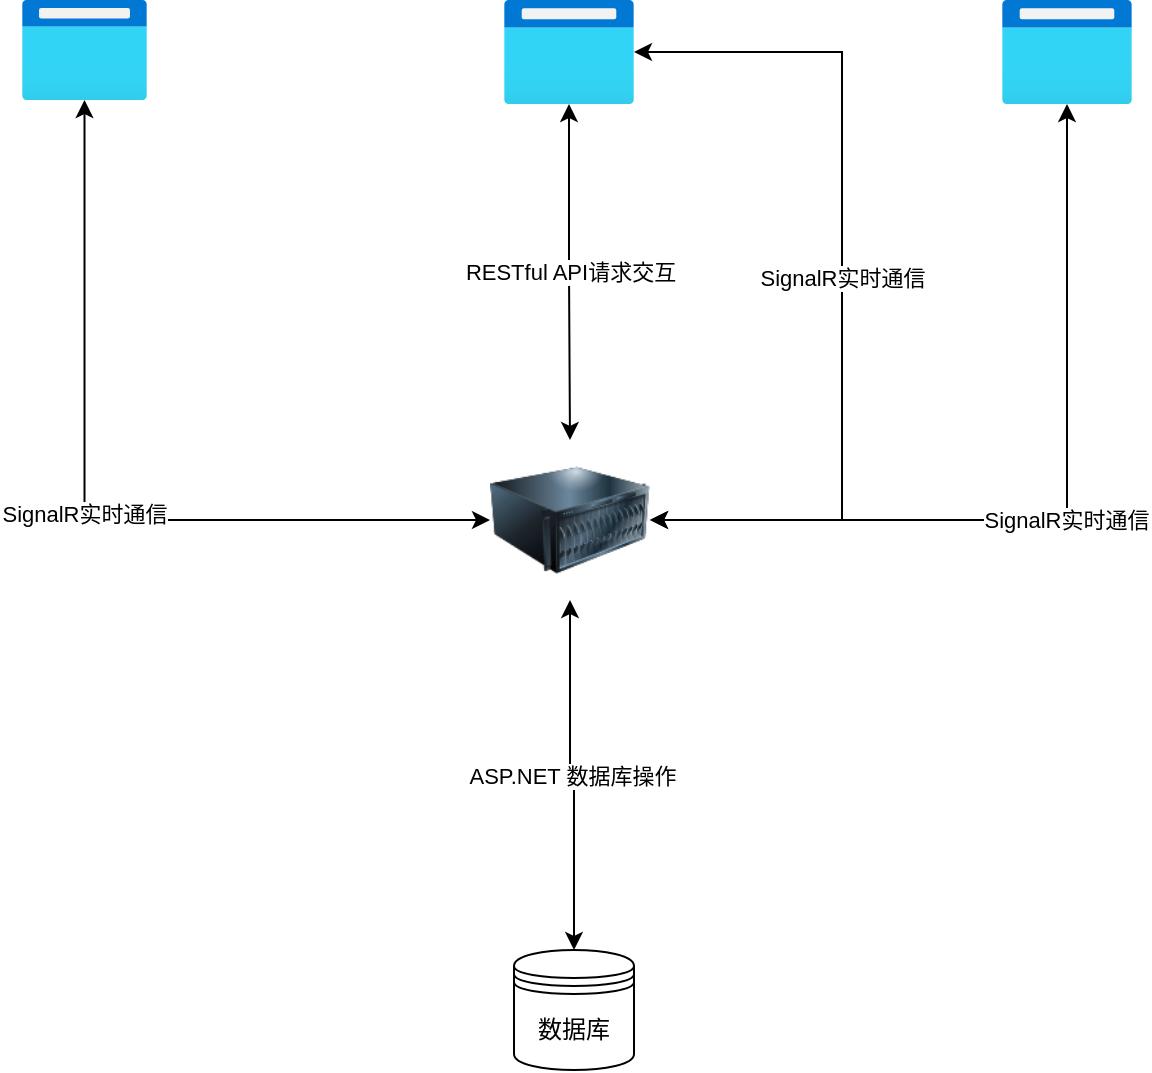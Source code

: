 <mxfile version="17.1.5" type="github">
  <diagram id="YrswU_z8fAAdRPMfHeVJ" name="Page-1">
    <mxGraphModel dx="1422" dy="754" grid="1" gridSize="10" guides="1" tooltips="1" connect="1" arrows="1" fold="1" page="1" pageScale="1" pageWidth="827" pageHeight="1169" math="0" shadow="0">
      <root>
        <mxCell id="0" />
        <mxCell id="1" parent="0" />
        <mxCell id="V8lAqCsc635vuAUcFSqK-1" value="数据库" style="shape=datastore;whiteSpace=wrap;html=1;" vertex="1" parent="1">
          <mxGeometry x="386" y="585" width="60" height="60" as="geometry" />
        </mxCell>
        <mxCell id="V8lAqCsc635vuAUcFSqK-7" value="RESTful API请求交互" style="edgeStyle=orthogonalEdgeStyle;rounded=0;orthogonalLoop=1;jettySize=auto;html=1;startArrow=classic;startFill=1;" edge="1" parent="1" source="V8lAqCsc635vuAUcFSqK-5" target="V8lAqCsc635vuAUcFSqK-6">
          <mxGeometry relative="1" as="geometry" />
        </mxCell>
        <mxCell id="V8lAqCsc635vuAUcFSqK-9" value="SignalR实时通信" style="edgeStyle=orthogonalEdgeStyle;rounded=0;orthogonalLoop=1;jettySize=auto;html=1;entryX=1;entryY=0.5;entryDx=0;entryDy=0;startArrow=classic;startFill=1;" edge="1" parent="1" source="V8lAqCsc635vuAUcFSqK-5" target="V8lAqCsc635vuAUcFSqK-6">
          <mxGeometry relative="1" as="geometry">
            <Array as="points">
              <mxPoint x="550" y="136" />
              <mxPoint x="550" y="370" />
            </Array>
          </mxGeometry>
        </mxCell>
        <mxCell id="V8lAqCsc635vuAUcFSqK-5" value="" style="aspect=fixed;html=1;points=[];align=center;image;fontSize=12;image=img/lib/azure2/general/Browser.svg;" vertex="1" parent="1">
          <mxGeometry x="381" y="110" width="65" height="52" as="geometry" />
        </mxCell>
        <mxCell id="V8lAqCsc635vuAUcFSqK-8" value="ASP.NET 数据库操作" style="edgeStyle=orthogonalEdgeStyle;rounded=0;orthogonalLoop=1;jettySize=auto;html=1;entryX=0.5;entryY=0;entryDx=0;entryDy=0;startArrow=classic;startFill=1;" edge="1" parent="1" source="V8lAqCsc635vuAUcFSqK-6" target="V8lAqCsc635vuAUcFSqK-1">
          <mxGeometry relative="1" as="geometry" />
        </mxCell>
        <mxCell id="V8lAqCsc635vuAUcFSqK-6" value="" style="image;html=1;image=img/lib/clip_art/computers/Server_128x128.png" vertex="1" parent="1">
          <mxGeometry x="374" y="330" width="80" height="80" as="geometry" />
        </mxCell>
        <mxCell id="V8lAqCsc635vuAUcFSqK-13" value="SignalR实时通信" style="edgeStyle=orthogonalEdgeStyle;rounded=0;orthogonalLoop=1;jettySize=auto;html=1;entryX=0;entryY=0.5;entryDx=0;entryDy=0;startArrow=classic;startFill=1;" edge="1" parent="1" source="V8lAqCsc635vuAUcFSqK-10" target="V8lAqCsc635vuAUcFSqK-6">
          <mxGeometry relative="1" as="geometry">
            <Array as="points">
              <mxPoint x="171" y="370" />
            </Array>
          </mxGeometry>
        </mxCell>
        <mxCell id="V8lAqCsc635vuAUcFSqK-10" value="" style="aspect=fixed;html=1;points=[];align=center;image;fontSize=12;image=img/lib/azure2/general/Browser.svg;" vertex="1" parent="1">
          <mxGeometry x="140" y="110" width="62.5" height="50" as="geometry" />
        </mxCell>
        <mxCell id="V8lAqCsc635vuAUcFSqK-12" value="SignalR实时通信" style="edgeStyle=orthogonalEdgeStyle;rounded=0;orthogonalLoop=1;jettySize=auto;html=1;entryX=1;entryY=0.5;entryDx=0;entryDy=0;startArrow=classic;startFill=1;" edge="1" parent="1" source="V8lAqCsc635vuAUcFSqK-11" target="V8lAqCsc635vuAUcFSqK-6">
          <mxGeometry relative="1" as="geometry">
            <Array as="points">
              <mxPoint x="663" y="370" />
            </Array>
          </mxGeometry>
        </mxCell>
        <mxCell id="V8lAqCsc635vuAUcFSqK-11" value="" style="aspect=fixed;html=1;points=[];align=center;image;fontSize=12;image=img/lib/azure2/general/Browser.svg;" vertex="1" parent="1">
          <mxGeometry x="630" y="110" width="65" height="52" as="geometry" />
        </mxCell>
      </root>
    </mxGraphModel>
  </diagram>
</mxfile>
